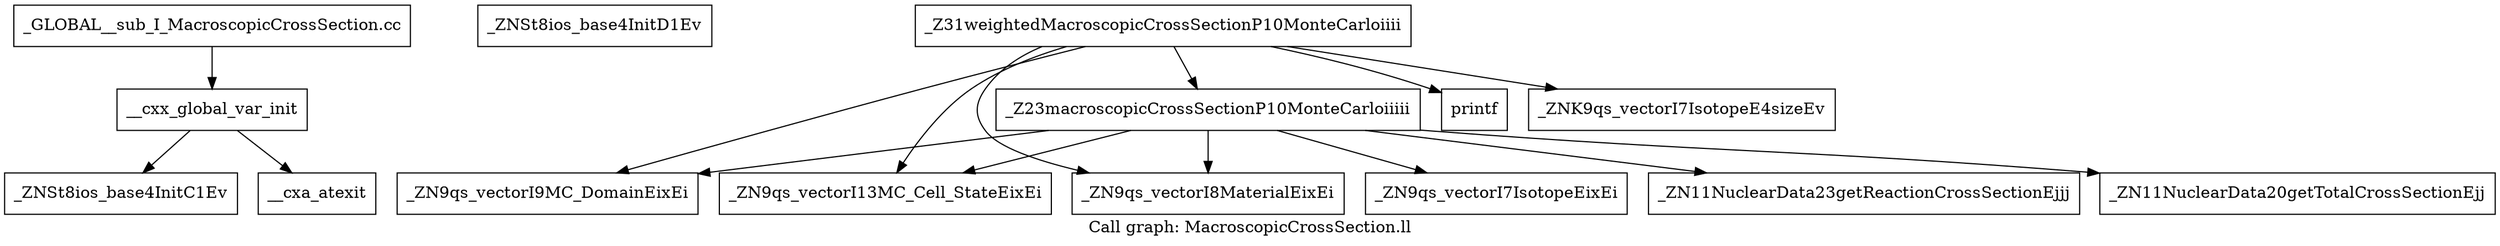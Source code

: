 digraph "Call graph: MacroscopicCrossSection.ll" {
	label="Call graph: MacroscopicCrossSection.ll";

	Node0x557b48cfacf0 [shape=record,label="{__cxx_global_var_init}"];
	Node0x557b48cfacf0 -> Node0x557b48cfe100;
	Node0x557b48cfacf0 -> Node0x557b48cfe170;
	Node0x557b48cfe100 [shape=record,label="{_ZNSt8ios_base4InitC1Ev}"];
	Node0x557b48cfc0e0 [shape=record,label="{_ZNSt8ios_base4InitD1Ev}"];
	Node0x557b48cfe170 [shape=record,label="{__cxa_atexit}"];
	Node0x557b48d15130 [shape=record,label="{_Z23macroscopicCrossSectionP10MonteCarloiiiii}"];
	Node0x557b48d15130 -> Node0x557b48d14e90;
	Node0x557b48d15130 -> Node0x557b48cfd9e0;
	Node0x557b48d15130 -> Node0x557b48cfe2c0;
	Node0x557b48d15130 -> Node0x557b48d017b0;
	Node0x557b48d15130 -> Node0x557b48d01d50;
	Node0x557b48d15130 -> Node0x557b48d14730;
	Node0x557b48d017b0 [shape=record,label="{_ZN9qs_vectorI7IsotopeEixEi}"];
	Node0x557b48d14e90 [shape=record,label="{_ZN9qs_vectorI9MC_DomainEixEi}"];
	Node0x557b48cfd9e0 [shape=record,label="{_ZN9qs_vectorI13MC_Cell_StateEixEi}"];
	Node0x557b48cfe2c0 [shape=record,label="{_ZN9qs_vectorI8MaterialEixEi}"];
	Node0x557b48d14730 [shape=record,label="{_ZN11NuclearData20getTotalCrossSectionEjj}"];
	Node0x557b48d01d50 [shape=record,label="{_ZN11NuclearData23getReactionCrossSectionEjjj}"];
	Node0x557b48d02280 [shape=record,label="{_Z31weightedMacroscopicCrossSectionP10MonteCarloiiii}"];
	Node0x557b48d02280 -> Node0x557b48d14e90;
	Node0x557b48d02280 -> Node0x557b48cfd9e0;
	Node0x557b48d02280 -> Node0x557b48d04700;
	Node0x557b48d02280 -> Node0x557b48d15130;
	Node0x557b48d02280 -> Node0x557b48d05650;
	Node0x557b48d02280 -> Node0x557b48cfe2c0;
	Node0x557b48d04700 [shape=record,label="{printf}"];
	Node0x557b48d05650 [shape=record,label="{_ZNK9qs_vectorI7IsotopeE4sizeEv}"];
	Node0x557b48d068f0 [shape=record,label="{_GLOBAL__sub_I_MacroscopicCrossSection.cc}"];
	Node0x557b48d068f0 -> Node0x557b48cfacf0;
}
